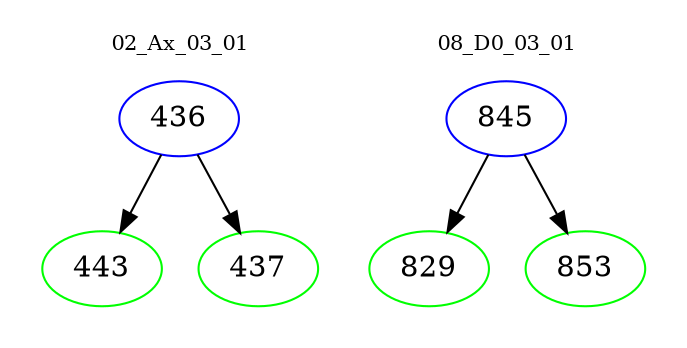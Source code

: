 digraph{
subgraph cluster_0 {
color = white
label = "02_Ax_03_01";
fontsize=10;
T0_436 [label="436", color="blue"]
T0_436 -> T0_443 [color="black"]
T0_443 [label="443", color="green"]
T0_436 -> T0_437 [color="black"]
T0_437 [label="437", color="green"]
}
subgraph cluster_1 {
color = white
label = "08_D0_03_01";
fontsize=10;
T1_845 [label="845", color="blue"]
T1_845 -> T1_829 [color="black"]
T1_829 [label="829", color="green"]
T1_845 -> T1_853 [color="black"]
T1_853 [label="853", color="green"]
}
}
